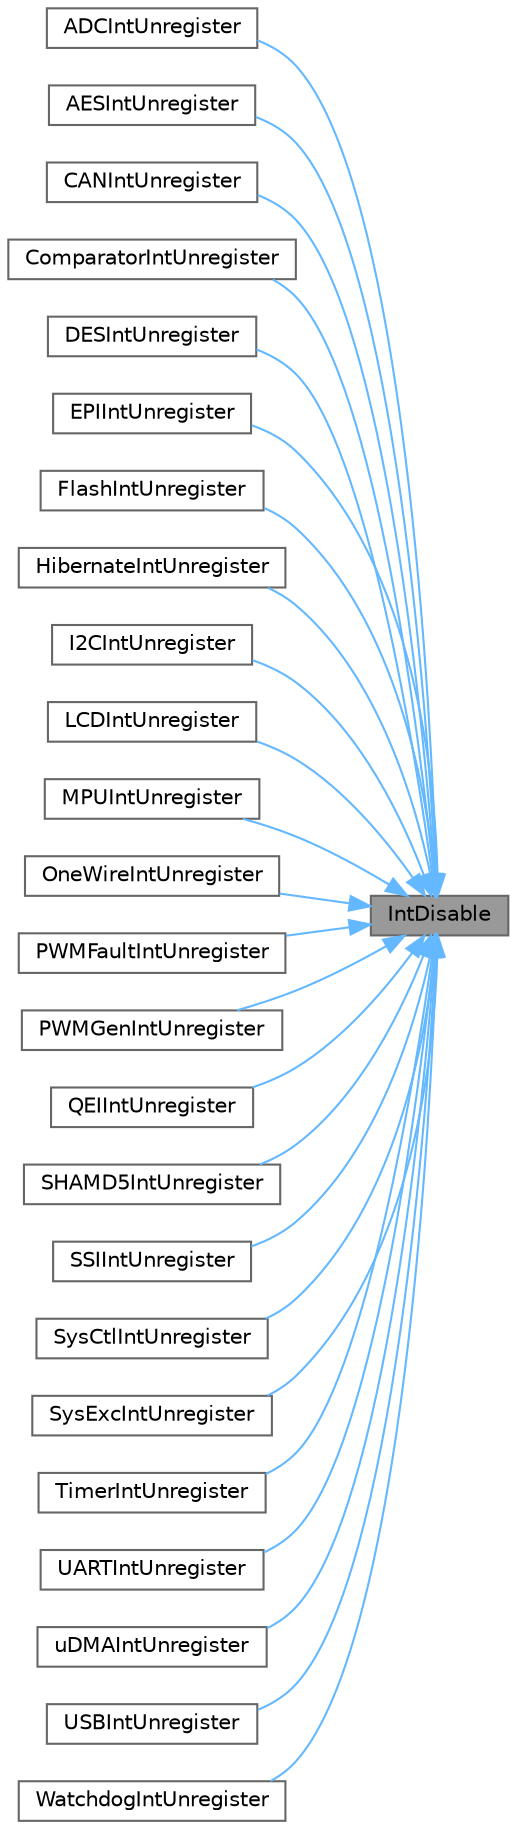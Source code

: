 digraph "IntDisable"
{
 // LATEX_PDF_SIZE
  bgcolor="transparent";
  edge [fontname=Helvetica,fontsize=10,labelfontname=Helvetica,labelfontsize=10];
  node [fontname=Helvetica,fontsize=10,shape=box,height=0.2,width=0.4];
  rankdir="RL";
  Node1 [id="Node000001",label="IntDisable",height=0.2,width=0.4,color="gray40", fillcolor="grey60", style="filled", fontcolor="black",tooltip=" "];
  Node1 -> Node2 [id="edge1_Node000001_Node000002",dir="back",color="steelblue1",style="solid",tooltip=" "];
  Node2 [id="Node000002",label="ADCIntUnregister",height=0.2,width=0.4,color="grey40", fillcolor="white", style="filled",URL="$group__adc__api.html#ga0f763fe2999d69377cbf61fb1a0c7d1f",tooltip=" "];
  Node1 -> Node3 [id="edge2_Node000001_Node000003",dir="back",color="steelblue1",style="solid",tooltip=" "];
  Node3 [id="Node000003",label="AESIntUnregister",height=0.2,width=0.4,color="grey40", fillcolor="white", style="filled",URL="$group__aes__api.html#ga7a007590d2a9f0230b5359688b993121",tooltip=" "];
  Node1 -> Node4 [id="edge3_Node000001_Node000004",dir="back",color="steelblue1",style="solid",tooltip=" "];
  Node4 [id="Node000004",label="CANIntUnregister",height=0.2,width=0.4,color="grey40", fillcolor="white", style="filled",URL="$group__can__api.html#ga1e71364bd82cea6019dce65f0d4e8ff4",tooltip=" "];
  Node1 -> Node5 [id="edge4_Node000001_Node000005",dir="back",color="steelblue1",style="solid",tooltip=" "];
  Node5 [id="Node000005",label="ComparatorIntUnregister",height=0.2,width=0.4,color="grey40", fillcolor="white", style="filled",URL="$group__comp__api.html#ga2f09273a900189fba243cab582314298",tooltip=" "];
  Node1 -> Node6 [id="edge5_Node000001_Node000006",dir="back",color="steelblue1",style="solid",tooltip=" "];
  Node6 [id="Node000006",label="DESIntUnregister",height=0.2,width=0.4,color="grey40", fillcolor="white", style="filled",URL="$group__des__api.html#ga77f532e796549d09d96d7be8d7c71e37",tooltip=" "];
  Node1 -> Node7 [id="edge6_Node000001_Node000007",dir="back",color="steelblue1",style="solid",tooltip=" "];
  Node7 [id="Node000007",label="EPIIntUnregister",height=0.2,width=0.4,color="grey40", fillcolor="white", style="filled",URL="$group__epi__api.html#ga9375b854f9a595e2b0b0a712829cf8aa",tooltip=" "];
  Node1 -> Node8 [id="edge7_Node000001_Node000008",dir="back",color="steelblue1",style="solid",tooltip=" "];
  Node8 [id="Node000008",label="FlashIntUnregister",height=0.2,width=0.4,color="grey40", fillcolor="white", style="filled",URL="$group__flash__api.html#gaeeef7616c7db14cc8f1b21de1a777e10",tooltip=" "];
  Node1 -> Node9 [id="edge8_Node000001_Node000009",dir="back",color="steelblue1",style="solid",tooltip=" "];
  Node9 [id="Node000009",label="HibernateIntUnregister",height=0.2,width=0.4,color="grey40", fillcolor="white", style="filled",URL="$group__hibernate__api.html#ga931ff617278af3b798d5dc4218955c67",tooltip=" "];
  Node1 -> Node10 [id="edge9_Node000001_Node000010",dir="back",color="steelblue1",style="solid",tooltip=" "];
  Node10 [id="Node000010",label="I2CIntUnregister",height=0.2,width=0.4,color="grey40", fillcolor="white", style="filled",URL="$group__i2c__api.html#gaf09693552b5d757f37fe7ab54f191619",tooltip=" "];
  Node1 -> Node11 [id="edge10_Node000001_Node000011",dir="back",color="steelblue1",style="solid",tooltip=" "];
  Node11 [id="Node000011",label="LCDIntUnregister",height=0.2,width=0.4,color="grey40", fillcolor="white", style="filled",URL="$group__lcd__api.html#gac698e23988f25c86d9062665c4b94324",tooltip=" "];
  Node1 -> Node12 [id="edge11_Node000001_Node000012",dir="back",color="steelblue1",style="solid",tooltip=" "];
  Node12 [id="Node000012",label="MPUIntUnregister",height=0.2,width=0.4,color="grey40", fillcolor="white", style="filled",URL="$group__mpu__api.html#ga8bd36f9796c8a112476a11f381cd5c90",tooltip=" "];
  Node1 -> Node13 [id="edge12_Node000001_Node000013",dir="back",color="steelblue1",style="solid",tooltip=" "];
  Node13 [id="Node000013",label="OneWireIntUnregister",height=0.2,width=0.4,color="grey40", fillcolor="white", style="filled",URL="$group__onewire__api.html#gad6291b22a6ffb72f310119488862c2ad",tooltip=" "];
  Node1 -> Node14 [id="edge13_Node000001_Node000014",dir="back",color="steelblue1",style="solid",tooltip=" "];
  Node14 [id="Node000014",label="PWMFaultIntUnregister",height=0.2,width=0.4,color="grey40", fillcolor="white", style="filled",URL="$group__pwm__api.html#gaa5b9971717f517bdac7c1f1e3885e541",tooltip=" "];
  Node1 -> Node15 [id="edge14_Node000001_Node000015",dir="back",color="steelblue1",style="solid",tooltip=" "];
  Node15 [id="Node000015",label="PWMGenIntUnregister",height=0.2,width=0.4,color="grey40", fillcolor="white", style="filled",URL="$group__pwm__api.html#ga93c72c556d0febbd7d641df12f30d7b1",tooltip=" "];
  Node1 -> Node16 [id="edge15_Node000001_Node000016",dir="back",color="steelblue1",style="solid",tooltip=" "];
  Node16 [id="Node000016",label="QEIIntUnregister",height=0.2,width=0.4,color="grey40", fillcolor="white", style="filled",URL="$group__qei__api.html#ga0b7d9fe1fbbb8b98e121c17140395066",tooltip=" "];
  Node1 -> Node17 [id="edge16_Node000001_Node000017",dir="back",color="steelblue1",style="solid",tooltip=" "];
  Node17 [id="Node000017",label="SHAMD5IntUnregister",height=0.2,width=0.4,color="grey40", fillcolor="white", style="filled",URL="$group__shamd5__api.html#ga08724045a2ee9a0faf622073c00eb936",tooltip=" "];
  Node1 -> Node18 [id="edge17_Node000001_Node000018",dir="back",color="steelblue1",style="solid",tooltip=" "];
  Node18 [id="Node000018",label="SSIIntUnregister",height=0.2,width=0.4,color="grey40", fillcolor="white", style="filled",URL="$group__ssi__api.html#gae682d0e169a70b235a92b11dbeb5daef",tooltip=" "];
  Node1 -> Node19 [id="edge18_Node000001_Node000019",dir="back",color="steelblue1",style="solid",tooltip=" "];
  Node19 [id="Node000019",label="SysCtlIntUnregister",height=0.2,width=0.4,color="grey40", fillcolor="white", style="filled",URL="$group__sysctl__api.html#ga96fa0579c653617672244b6a280d9897",tooltip=" "];
  Node1 -> Node20 [id="edge19_Node000001_Node000020",dir="back",color="steelblue1",style="solid",tooltip=" "];
  Node20 [id="Node000020",label="SysExcIntUnregister",height=0.2,width=0.4,color="grey40", fillcolor="white", style="filled",URL="$group__sysexc__api.html#ga9056e3e6f0b657a74f7f8920ea5bc05c",tooltip=" "];
  Node1 -> Node21 [id="edge20_Node000001_Node000021",dir="back",color="steelblue1",style="solid",tooltip=" "];
  Node21 [id="Node000021",label="TimerIntUnregister",height=0.2,width=0.4,color="grey40", fillcolor="white", style="filled",URL="$group__timer__api.html#ga39e29286ff94f0cb483cce21a3253516",tooltip=" "];
  Node1 -> Node22 [id="edge21_Node000001_Node000022",dir="back",color="steelblue1",style="solid",tooltip=" "];
  Node22 [id="Node000022",label="UARTIntUnregister",height=0.2,width=0.4,color="grey40", fillcolor="white", style="filled",URL="$group__uart__api.html#gab78d6c76209cb913dc81750de40d803e",tooltip=" "];
  Node1 -> Node23 [id="edge22_Node000001_Node000023",dir="back",color="steelblue1",style="solid",tooltip=" "];
  Node23 [id="Node000023",label="uDMAIntUnregister",height=0.2,width=0.4,color="grey40", fillcolor="white", style="filled",URL="$group__udma__api.html#ga8728732286c8948fd715e58ca04dbd84",tooltip=" "];
  Node1 -> Node24 [id="edge23_Node000001_Node000024",dir="back",color="steelblue1",style="solid",tooltip=" "];
  Node24 [id="Node000024",label="USBIntUnregister",height=0.2,width=0.4,color="grey40", fillcolor="white", style="filled",URL="$group__usb__api.html#ga52446b27aa21e19ab5e81b552f50eb92",tooltip=" "];
  Node1 -> Node25 [id="edge24_Node000001_Node000025",dir="back",color="steelblue1",style="solid",tooltip=" "];
  Node25 [id="Node000025",label="WatchdogIntUnregister",height=0.2,width=0.4,color="grey40", fillcolor="white", style="filled",URL="$group__watchdog__api.html#ga8a198841d216eaa089a484366d602cc7",tooltip=" "];
}
